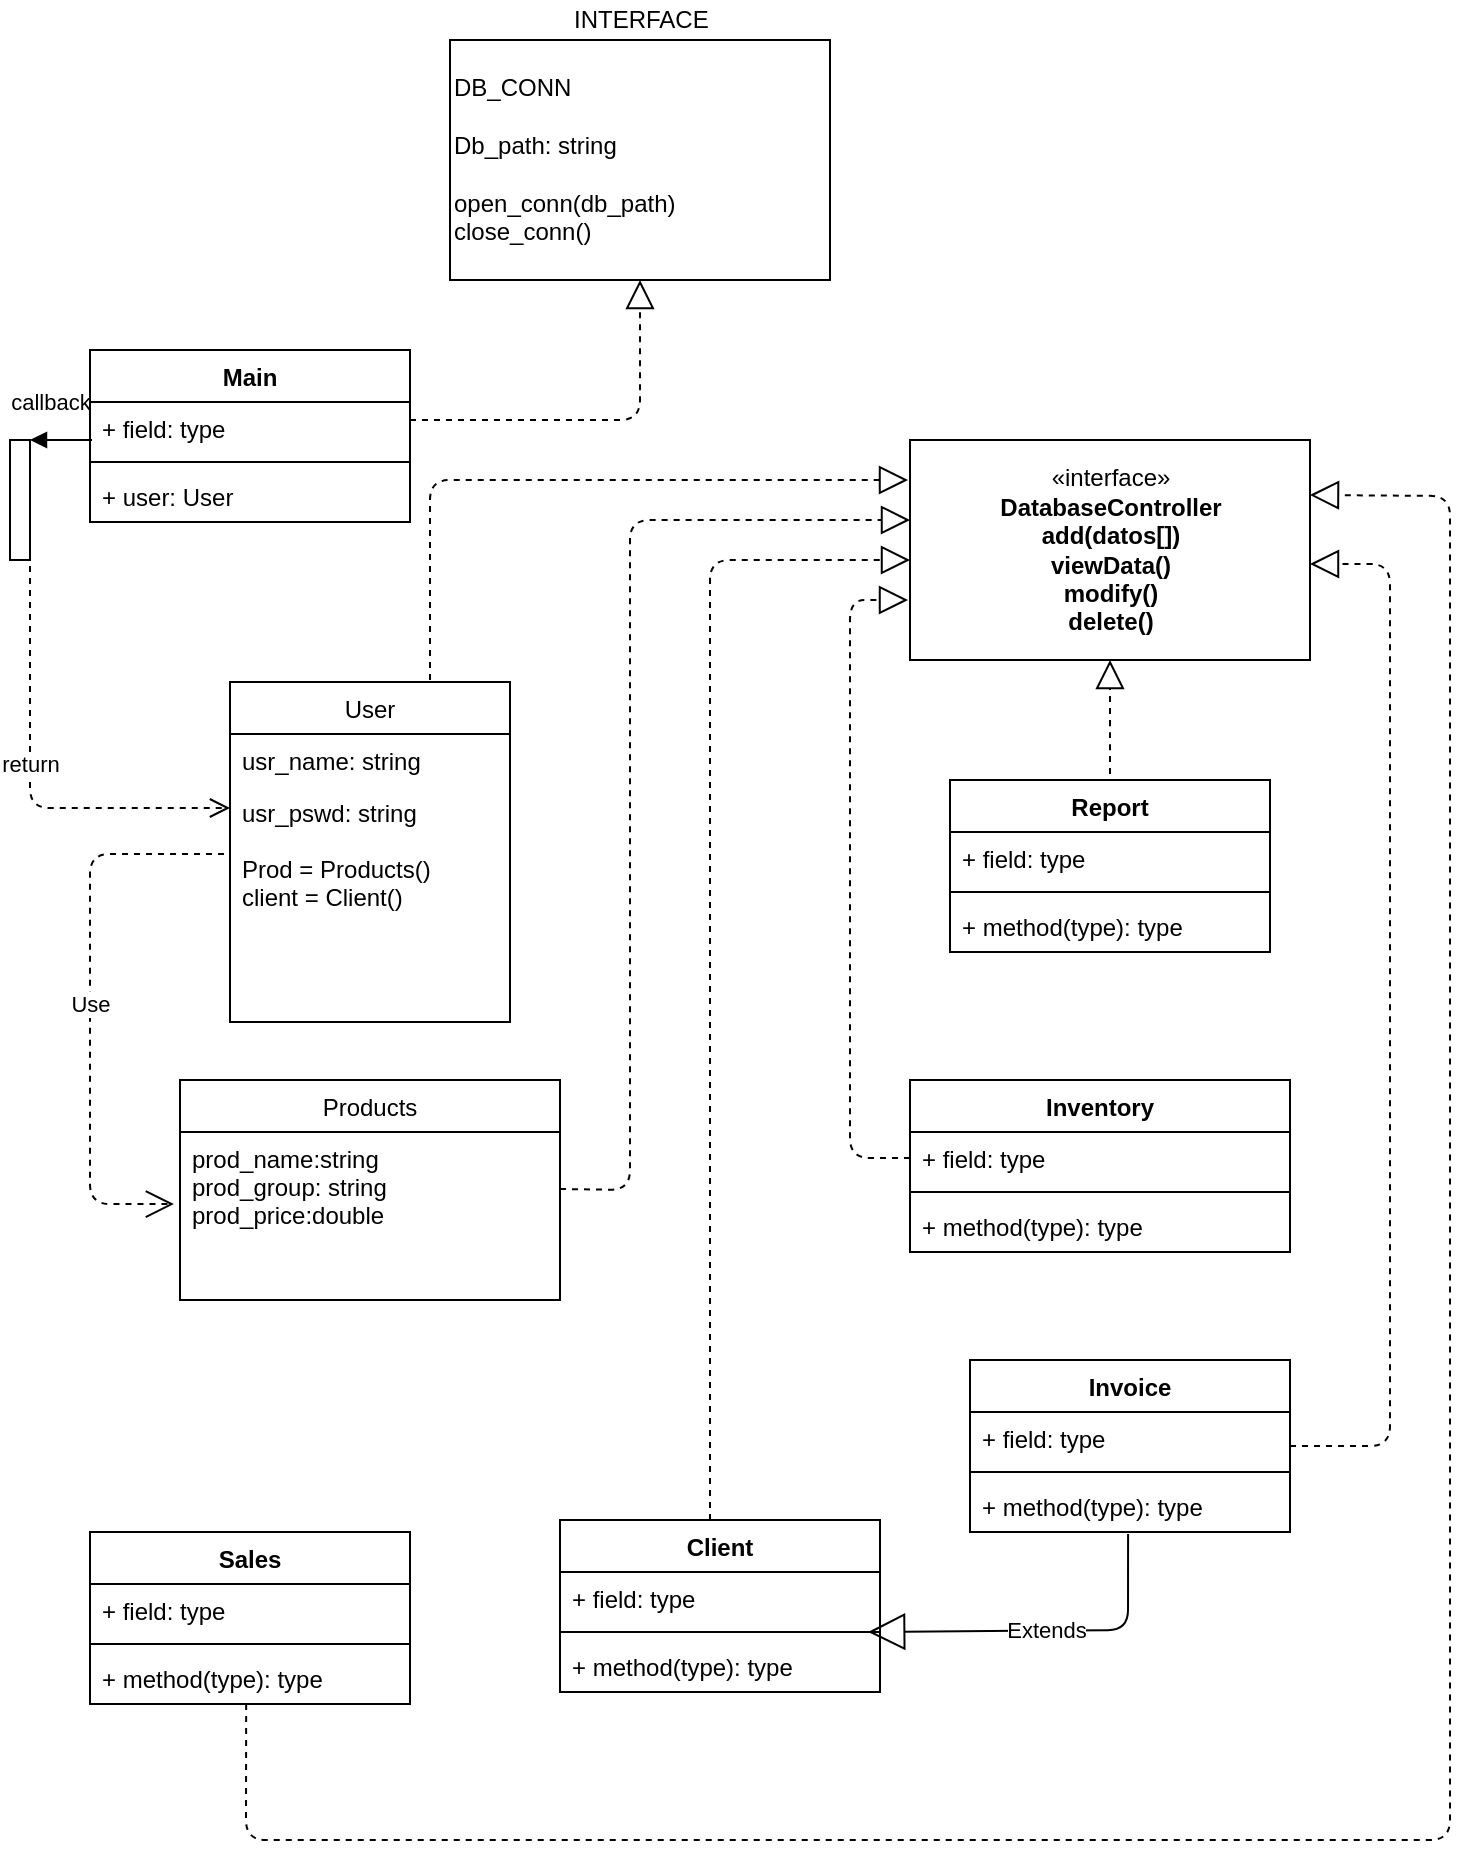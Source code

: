 <mxfile version="12.1.1" type="github" pages="1">
  <diagram id="_B-rapGJX0oJ3r_AkMpJ" name="Page-1">
    <mxGraphModel dx="1422" dy="828" grid="1" gridSize="10" guides="1" tooltips="1" connect="1" arrows="1" fold="1" page="1" pageScale="1" pageWidth="827" pageHeight="1169" math="0" shadow="0">
      <root>
        <mxCell id="0"/>
        <mxCell id="1" parent="0"/>
        <mxCell id="S_RNtyOSu3HvA07n7BU3-1" value="&lt;div style=&quot;text-align: justify&quot;&gt;&lt;span&gt;DB_CONN&lt;/span&gt;&lt;/div&gt;&lt;div style=&quot;text-align: justify&quot;&gt;&lt;br&gt;&lt;/div&gt;&lt;div style=&quot;text-align: justify&quot;&gt;&lt;span&gt;Db_path: string&lt;/span&gt;&lt;/div&gt;&lt;div style=&quot;text-align: justify&quot;&gt;&lt;br&gt;&lt;/div&gt;&lt;div style=&quot;text-align: justify&quot;&gt;open_conn(db_path)&lt;/div&gt;&lt;div style=&quot;text-align: justify&quot;&gt;close_conn()&lt;/div&gt;" style="html=1;align=left;" parent="1" vertex="1">
          <mxGeometry x="300" y="60" width="190" height="120" as="geometry"/>
        </mxCell>
        <mxCell id="S_RNtyOSu3HvA07n7BU3-2" value="User" style="swimlane;fontStyle=0;childLayout=stackLayout;horizontal=1;startSize=26;fillColor=none;horizontalStack=0;resizeParent=1;resizeParentMax=0;resizeLast=0;collapsible=1;marginBottom=0;" parent="1" vertex="1">
          <mxGeometry x="190" y="381" width="140" height="170" as="geometry"/>
        </mxCell>
        <mxCell id="S_RNtyOSu3HvA07n7BU3-3" value="usr_name: string" style="text;strokeColor=none;fillColor=none;align=left;verticalAlign=top;spacingLeft=4;spacingRight=4;overflow=hidden;rotatable=0;points=[[0,0.5],[1,0.5]];portConstraint=eastwest;" parent="S_RNtyOSu3HvA07n7BU3-2" vertex="1">
          <mxGeometry y="26" width="140" height="26" as="geometry"/>
        </mxCell>
        <mxCell id="S_RNtyOSu3HvA07n7BU3-4" value="usr_pswd: string&#xa;&#xa;Prod = Products()&#xa;client = Client()" style="text;strokeColor=none;fillColor=none;align=left;verticalAlign=top;spacingLeft=4;spacingRight=4;overflow=hidden;rotatable=0;points=[[0,0.5],[1,0.5]];portConstraint=eastwest;" parent="S_RNtyOSu3HvA07n7BU3-2" vertex="1">
          <mxGeometry y="52" width="140" height="118" as="geometry"/>
        </mxCell>
        <mxCell id="S_RNtyOSu3HvA07n7BU3-6" value="Products" style="swimlane;fontStyle=0;childLayout=stackLayout;horizontal=1;startSize=26;fillColor=none;horizontalStack=0;resizeParent=1;resizeParentMax=0;resizeLast=0;collapsible=1;marginBottom=0;" parent="1" vertex="1">
          <mxGeometry x="165" y="580" width="190" height="110" as="geometry"/>
        </mxCell>
        <mxCell id="S_RNtyOSu3HvA07n7BU3-8" value="prod_name:string&#xa;prod_group: string&#xa;prod_price:double&#xa;" style="text;strokeColor=none;fillColor=none;align=left;verticalAlign=top;spacingLeft=4;spacingRight=4;overflow=hidden;rotatable=0;points=[[0,0.5],[1,0.5]];portConstraint=eastwest;" parent="S_RNtyOSu3HvA07n7BU3-6" vertex="1">
          <mxGeometry y="26" width="190" height="84" as="geometry"/>
        </mxCell>
        <mxCell id="S_RNtyOSu3HvA07n7BU3-10" value="INTERFACE" style="text;html=1;resizable=0;points=[];autosize=1;align=left;verticalAlign=top;spacingTop=-4;" parent="1" vertex="1">
          <mxGeometry x="360" y="40" width="80" height="20" as="geometry"/>
        </mxCell>
        <mxCell id="S_RNtyOSu3HvA07n7BU3-11" value="Inventory" style="swimlane;fontStyle=1;align=center;verticalAlign=top;childLayout=stackLayout;horizontal=1;startSize=26;horizontalStack=0;resizeParent=1;resizeParentMax=0;resizeLast=0;collapsible=1;marginBottom=0;" parent="1" vertex="1">
          <mxGeometry x="530" y="580" width="190" height="86" as="geometry"/>
        </mxCell>
        <mxCell id="S_RNtyOSu3HvA07n7BU3-12" value="+ field: type" style="text;strokeColor=none;fillColor=none;align=left;verticalAlign=top;spacingLeft=4;spacingRight=4;overflow=hidden;rotatable=0;points=[[0,0.5],[1,0.5]];portConstraint=eastwest;" parent="S_RNtyOSu3HvA07n7BU3-11" vertex="1">
          <mxGeometry y="26" width="190" height="26" as="geometry"/>
        </mxCell>
        <mxCell id="S_RNtyOSu3HvA07n7BU3-13" value="" style="line;strokeWidth=1;fillColor=none;align=left;verticalAlign=middle;spacingTop=-1;spacingLeft=3;spacingRight=3;rotatable=0;labelPosition=right;points=[];portConstraint=eastwest;" parent="S_RNtyOSu3HvA07n7BU3-11" vertex="1">
          <mxGeometry y="52" width="190" height="8" as="geometry"/>
        </mxCell>
        <mxCell id="S_RNtyOSu3HvA07n7BU3-14" value="+ method(type): type" style="text;strokeColor=none;fillColor=none;align=left;verticalAlign=top;spacingLeft=4;spacingRight=4;overflow=hidden;rotatable=0;points=[[0,0.5],[1,0.5]];portConstraint=eastwest;" parent="S_RNtyOSu3HvA07n7BU3-11" vertex="1">
          <mxGeometry y="60" width="190" height="26" as="geometry"/>
        </mxCell>
        <mxCell id="S_RNtyOSu3HvA07n7BU3-15" value="Invoice" style="swimlane;fontStyle=1;align=center;verticalAlign=top;childLayout=stackLayout;horizontal=1;startSize=26;horizontalStack=0;resizeParent=1;resizeParentMax=0;resizeLast=0;collapsible=1;marginBottom=0;" parent="1" vertex="1">
          <mxGeometry x="560" y="720" width="160" height="86" as="geometry"/>
        </mxCell>
        <mxCell id="S_RNtyOSu3HvA07n7BU3-16" value="+ field: type" style="text;strokeColor=none;fillColor=none;align=left;verticalAlign=top;spacingLeft=4;spacingRight=4;overflow=hidden;rotatable=0;points=[[0,0.5],[1,0.5]];portConstraint=eastwest;" parent="S_RNtyOSu3HvA07n7BU3-15" vertex="1">
          <mxGeometry y="26" width="160" height="26" as="geometry"/>
        </mxCell>
        <mxCell id="S_RNtyOSu3HvA07n7BU3-17" value="" style="line;strokeWidth=1;fillColor=none;align=left;verticalAlign=middle;spacingTop=-1;spacingLeft=3;spacingRight=3;rotatable=0;labelPosition=right;points=[];portConstraint=eastwest;" parent="S_RNtyOSu3HvA07n7BU3-15" vertex="1">
          <mxGeometry y="52" width="160" height="8" as="geometry"/>
        </mxCell>
        <mxCell id="S_RNtyOSu3HvA07n7BU3-18" value="+ method(type): type" style="text;strokeColor=none;fillColor=none;align=left;verticalAlign=top;spacingLeft=4;spacingRight=4;overflow=hidden;rotatable=0;points=[[0,0.5],[1,0.5]];portConstraint=eastwest;" parent="S_RNtyOSu3HvA07n7BU3-15" vertex="1">
          <mxGeometry y="60" width="160" height="26" as="geometry"/>
        </mxCell>
        <mxCell id="S_RNtyOSu3HvA07n7BU3-19" value="Client" style="swimlane;fontStyle=1;align=center;verticalAlign=top;childLayout=stackLayout;horizontal=1;startSize=26;horizontalStack=0;resizeParent=1;resizeParentMax=0;resizeLast=0;collapsible=1;marginBottom=0;" parent="1" vertex="1">
          <mxGeometry x="355" y="800" width="160" height="86" as="geometry"/>
        </mxCell>
        <mxCell id="S_RNtyOSu3HvA07n7BU3-20" value="+ field: type" style="text;strokeColor=none;fillColor=none;align=left;verticalAlign=top;spacingLeft=4;spacingRight=4;overflow=hidden;rotatable=0;points=[[0,0.5],[1,0.5]];portConstraint=eastwest;" parent="S_RNtyOSu3HvA07n7BU3-19" vertex="1">
          <mxGeometry y="26" width="160" height="26" as="geometry"/>
        </mxCell>
        <mxCell id="S_RNtyOSu3HvA07n7BU3-21" value="" style="line;strokeWidth=1;fillColor=none;align=left;verticalAlign=middle;spacingTop=-1;spacingLeft=3;spacingRight=3;rotatable=0;labelPosition=right;points=[];portConstraint=eastwest;" parent="S_RNtyOSu3HvA07n7BU3-19" vertex="1">
          <mxGeometry y="52" width="160" height="8" as="geometry"/>
        </mxCell>
        <mxCell id="S_RNtyOSu3HvA07n7BU3-22" value="+ method(type): type" style="text;strokeColor=none;fillColor=none;align=left;verticalAlign=top;spacingLeft=4;spacingRight=4;overflow=hidden;rotatable=0;points=[[0,0.5],[1,0.5]];portConstraint=eastwest;" parent="S_RNtyOSu3HvA07n7BU3-19" vertex="1">
          <mxGeometry y="60" width="160" height="26" as="geometry"/>
        </mxCell>
        <mxCell id="S_RNtyOSu3HvA07n7BU3-23" value="Report" style="swimlane;fontStyle=1;align=center;verticalAlign=top;childLayout=stackLayout;horizontal=1;startSize=26;horizontalStack=0;resizeParent=1;resizeParentMax=0;resizeLast=0;collapsible=1;marginBottom=0;" parent="1" vertex="1">
          <mxGeometry x="550" y="430" width="160" height="86" as="geometry"/>
        </mxCell>
        <mxCell id="S_RNtyOSu3HvA07n7BU3-24" value="+ field: type" style="text;strokeColor=none;fillColor=none;align=left;verticalAlign=top;spacingLeft=4;spacingRight=4;overflow=hidden;rotatable=0;points=[[0,0.5],[1,0.5]];portConstraint=eastwest;" parent="S_RNtyOSu3HvA07n7BU3-23" vertex="1">
          <mxGeometry y="26" width="160" height="26" as="geometry"/>
        </mxCell>
        <mxCell id="S_RNtyOSu3HvA07n7BU3-25" value="" style="line;strokeWidth=1;fillColor=none;align=left;verticalAlign=middle;spacingTop=-1;spacingLeft=3;spacingRight=3;rotatable=0;labelPosition=right;points=[];portConstraint=eastwest;" parent="S_RNtyOSu3HvA07n7BU3-23" vertex="1">
          <mxGeometry y="52" width="160" height="8" as="geometry"/>
        </mxCell>
        <mxCell id="S_RNtyOSu3HvA07n7BU3-26" value="+ method(type): type" style="text;strokeColor=none;fillColor=none;align=left;verticalAlign=top;spacingLeft=4;spacingRight=4;overflow=hidden;rotatable=0;points=[[0,0.5],[1,0.5]];portConstraint=eastwest;" parent="S_RNtyOSu3HvA07n7BU3-23" vertex="1">
          <mxGeometry y="60" width="160" height="26" as="geometry"/>
        </mxCell>
        <mxCell id="7whc1824BE1-QdhDYLkl-1" value="«interface»&lt;br&gt;&lt;b&gt;DatabaseController&lt;br&gt;add(datos[])&lt;br&gt;viewData()&lt;br&gt;modify()&lt;br&gt;delete()&lt;br&gt;&lt;/b&gt;" style="html=1;" vertex="1" parent="1">
          <mxGeometry x="530" y="260" width="200" height="110" as="geometry"/>
        </mxCell>
        <mxCell id="7whc1824BE1-QdhDYLkl-7" value="" style="endArrow=block;dashed=1;endFill=0;endSize=12;html=1;" edge="1" parent="1">
          <mxGeometry width="160" relative="1" as="geometry">
            <mxPoint x="355" y="634.5" as="sourcePoint"/>
            <mxPoint x="530" y="300" as="targetPoint"/>
            <Array as="points">
              <mxPoint x="390" y="635"/>
              <mxPoint x="390" y="300"/>
            </Array>
          </mxGeometry>
        </mxCell>
        <mxCell id="7whc1824BE1-QdhDYLkl-8" value="" style="endArrow=block;dashed=1;endFill=0;endSize=12;html=1;entryX=0.5;entryY=1;entryDx=0;entryDy=0;" edge="1" parent="1" target="S_RNtyOSu3HvA07n7BU3-1">
          <mxGeometry width="160" relative="1" as="geometry">
            <mxPoint x="280" y="250" as="sourcePoint"/>
            <mxPoint x="440" y="250" as="targetPoint"/>
            <Array as="points">
              <mxPoint x="395" y="250"/>
            </Array>
          </mxGeometry>
        </mxCell>
        <mxCell id="7whc1824BE1-QdhDYLkl-10" value="" style="html=1;points=[];perimeter=orthogonalPerimeter;" vertex="1" parent="1">
          <mxGeometry x="80" y="260" width="10" height="60" as="geometry"/>
        </mxCell>
        <mxCell id="7whc1824BE1-QdhDYLkl-11" value="callback" style="html=1;verticalAlign=bottom;endArrow=block;" edge="1" parent="1">
          <mxGeometry x="0.355" y="-10" relative="1" as="geometry">
            <mxPoint x="121" y="260" as="sourcePoint"/>
            <mxPoint x="90" y="260" as="targetPoint"/>
            <Array as="points">
              <mxPoint x="110" y="260"/>
            </Array>
            <mxPoint as="offset"/>
          </mxGeometry>
        </mxCell>
        <mxCell id="7whc1824BE1-QdhDYLkl-12" value="return" style="html=1;verticalAlign=bottom;endArrow=open;dashed=1;endSize=8;exitX=1;exitY=0.95;" edge="1" source="7whc1824BE1-QdhDYLkl-10" parent="1">
          <mxGeometry relative="1" as="geometry">
            <mxPoint x="190" y="444" as="targetPoint"/>
            <Array as="points">
              <mxPoint x="90" y="390"/>
              <mxPoint x="90" y="444"/>
            </Array>
          </mxGeometry>
        </mxCell>
        <mxCell id="7whc1824BE1-QdhDYLkl-13" value="" style="endArrow=block;dashed=1;endFill=0;endSize=12;html=1;" edge="1" parent="1">
          <mxGeometry width="160" relative="1" as="geometry">
            <mxPoint x="290" y="380" as="sourcePoint"/>
            <mxPoint x="529" y="280" as="targetPoint"/>
            <Array as="points">
              <mxPoint x="290" y="280"/>
              <mxPoint x="350" y="280"/>
              <mxPoint x="440" y="280"/>
            </Array>
          </mxGeometry>
        </mxCell>
        <mxCell id="7whc1824BE1-QdhDYLkl-14" value="" style="endArrow=block;dashed=1;endFill=0;endSize=12;html=1;" edge="1" parent="1">
          <mxGeometry width="160" relative="1" as="geometry">
            <mxPoint x="430" y="800" as="sourcePoint"/>
            <mxPoint x="530" y="320" as="targetPoint"/>
            <Array as="points">
              <mxPoint x="430" y="740"/>
              <mxPoint x="430" y="655"/>
              <mxPoint x="430" y="320"/>
            </Array>
          </mxGeometry>
        </mxCell>
        <mxCell id="7whc1824BE1-QdhDYLkl-21" value="" style="endArrow=block;dashed=1;endFill=0;endSize=12;html=1;exitX=0;exitY=0.5;exitDx=0;exitDy=0;" edge="1" parent="1" source="S_RNtyOSu3HvA07n7BU3-12">
          <mxGeometry width="160" relative="1" as="geometry">
            <mxPoint x="497.5" y="600" as="sourcePoint"/>
            <mxPoint x="529" y="340" as="targetPoint"/>
            <Array as="points">
              <mxPoint x="500" y="619"/>
              <mxPoint x="500" y="340"/>
            </Array>
          </mxGeometry>
        </mxCell>
        <mxCell id="7whc1824BE1-QdhDYLkl-24" value="" style="endArrow=block;dashed=1;endFill=0;endSize=12;html=1;entryX=0.5;entryY=1;entryDx=0;entryDy=0;" edge="1" parent="1" target="7whc1824BE1-QdhDYLkl-1">
          <mxGeometry width="160" relative="1" as="geometry">
            <mxPoint x="630" y="427" as="sourcePoint"/>
            <mxPoint x="670" y="346" as="targetPoint"/>
            <Array as="points">
              <mxPoint x="630" y="410"/>
            </Array>
          </mxGeometry>
        </mxCell>
        <mxCell id="7whc1824BE1-QdhDYLkl-25" value="" style="endArrow=block;dashed=1;endFill=0;endSize=12;html=1;" edge="1" parent="1">
          <mxGeometry width="160" relative="1" as="geometry">
            <mxPoint x="720" y="763" as="sourcePoint"/>
            <mxPoint x="730" y="322" as="targetPoint"/>
            <Array as="points">
              <mxPoint x="770" y="763"/>
              <mxPoint x="770" y="322"/>
            </Array>
          </mxGeometry>
        </mxCell>
        <mxCell id="7whc1824BE1-QdhDYLkl-40" value="Main" style="swimlane;fontStyle=1;align=center;verticalAlign=top;childLayout=stackLayout;horizontal=1;startSize=26;horizontalStack=0;resizeParent=1;resizeParentMax=0;resizeLast=0;collapsible=1;marginBottom=0;" vertex="1" parent="1">
          <mxGeometry x="120" y="215" width="160" height="86" as="geometry"/>
        </mxCell>
        <mxCell id="7whc1824BE1-QdhDYLkl-41" value="+ field: type" style="text;strokeColor=none;fillColor=none;align=left;verticalAlign=top;spacingLeft=4;spacingRight=4;overflow=hidden;rotatable=0;points=[[0,0.5],[1,0.5]];portConstraint=eastwest;" vertex="1" parent="7whc1824BE1-QdhDYLkl-40">
          <mxGeometry y="26" width="160" height="26" as="geometry"/>
        </mxCell>
        <mxCell id="7whc1824BE1-QdhDYLkl-42" value="" style="line;strokeWidth=1;fillColor=none;align=left;verticalAlign=middle;spacingTop=-1;spacingLeft=3;spacingRight=3;rotatable=0;labelPosition=right;points=[];portConstraint=eastwest;" vertex="1" parent="7whc1824BE1-QdhDYLkl-40">
          <mxGeometry y="52" width="160" height="8" as="geometry"/>
        </mxCell>
        <mxCell id="7whc1824BE1-QdhDYLkl-43" value="+ user: User&#xa;" style="text;strokeColor=none;fillColor=none;align=left;verticalAlign=top;spacingLeft=4;spacingRight=4;overflow=hidden;rotatable=0;points=[[0,0.5],[1,0.5]];portConstraint=eastwest;" vertex="1" parent="7whc1824BE1-QdhDYLkl-40">
          <mxGeometry y="60" width="160" height="26" as="geometry"/>
        </mxCell>
        <mxCell id="7whc1824BE1-QdhDYLkl-44" value="Use" style="endArrow=open;endSize=12;dashed=1;html=1;entryX=-0.016;entryY=0.429;entryDx=0;entryDy=0;entryPerimeter=0;" edge="1" parent="1" target="S_RNtyOSu3HvA07n7BU3-8">
          <mxGeometry width="160" relative="1" as="geometry">
            <mxPoint x="187" y="467" as="sourcePoint"/>
            <mxPoint x="210" y="570" as="targetPoint"/>
            <Array as="points">
              <mxPoint x="120" y="467"/>
              <mxPoint x="120" y="560"/>
              <mxPoint x="120" y="642"/>
            </Array>
          </mxGeometry>
        </mxCell>
        <mxCell id="7whc1824BE1-QdhDYLkl-45" value="Extends" style="endArrow=block;endSize=16;endFill=0;html=1;exitX=0.494;exitY=1.038;exitDx=0;exitDy=0;exitPerimeter=0;entryX=0.963;entryY=1.154;entryDx=0;entryDy=0;entryPerimeter=0;" edge="1" parent="1" source="S_RNtyOSu3HvA07n7BU3-18" target="S_RNtyOSu3HvA07n7BU3-20">
          <mxGeometry width="160" relative="1" as="geometry">
            <mxPoint x="640" y="830" as="sourcePoint"/>
            <mxPoint x="800" y="830" as="targetPoint"/>
            <Array as="points">
              <mxPoint x="639" y="855"/>
            </Array>
          </mxGeometry>
        </mxCell>
        <mxCell id="7whc1824BE1-QdhDYLkl-46" value="Sales" style="swimlane;fontStyle=1;align=center;verticalAlign=top;childLayout=stackLayout;horizontal=1;startSize=26;horizontalStack=0;resizeParent=1;resizeParentMax=0;resizeLast=0;collapsible=1;marginBottom=0;" vertex="1" parent="1">
          <mxGeometry x="120" y="806" width="160" height="86" as="geometry"/>
        </mxCell>
        <mxCell id="7whc1824BE1-QdhDYLkl-47" value="+ field: type" style="text;strokeColor=none;fillColor=none;align=left;verticalAlign=top;spacingLeft=4;spacingRight=4;overflow=hidden;rotatable=0;points=[[0,0.5],[1,0.5]];portConstraint=eastwest;" vertex="1" parent="7whc1824BE1-QdhDYLkl-46">
          <mxGeometry y="26" width="160" height="26" as="geometry"/>
        </mxCell>
        <mxCell id="7whc1824BE1-QdhDYLkl-48" value="" style="line;strokeWidth=1;fillColor=none;align=left;verticalAlign=middle;spacingTop=-1;spacingLeft=3;spacingRight=3;rotatable=0;labelPosition=right;points=[];portConstraint=eastwest;" vertex="1" parent="7whc1824BE1-QdhDYLkl-46">
          <mxGeometry y="52" width="160" height="8" as="geometry"/>
        </mxCell>
        <mxCell id="7whc1824BE1-QdhDYLkl-49" value="+ method(type): type" style="text;strokeColor=none;fillColor=none;align=left;verticalAlign=top;spacingLeft=4;spacingRight=4;overflow=hidden;rotatable=0;points=[[0,0.5],[1,0.5]];portConstraint=eastwest;" vertex="1" parent="7whc1824BE1-QdhDYLkl-46">
          <mxGeometry y="60" width="160" height="26" as="geometry"/>
        </mxCell>
        <mxCell id="7whc1824BE1-QdhDYLkl-50" value="" style="endArrow=block;dashed=1;endFill=0;endSize=12;html=1;exitX=0.488;exitY=1;exitDx=0;exitDy=0;exitPerimeter=0;entryX=1;entryY=0.25;entryDx=0;entryDy=0;" edge="1" parent="1" source="7whc1824BE1-QdhDYLkl-49" target="7whc1824BE1-QdhDYLkl-1">
          <mxGeometry width="160" relative="1" as="geometry">
            <mxPoint x="160" y="920" as="sourcePoint"/>
            <mxPoint x="800" y="280" as="targetPoint"/>
            <Array as="points">
              <mxPoint x="198" y="960"/>
              <mxPoint x="800" y="960"/>
              <mxPoint x="800" y="288"/>
            </Array>
          </mxGeometry>
        </mxCell>
      </root>
    </mxGraphModel>
  </diagram>
</mxfile>
